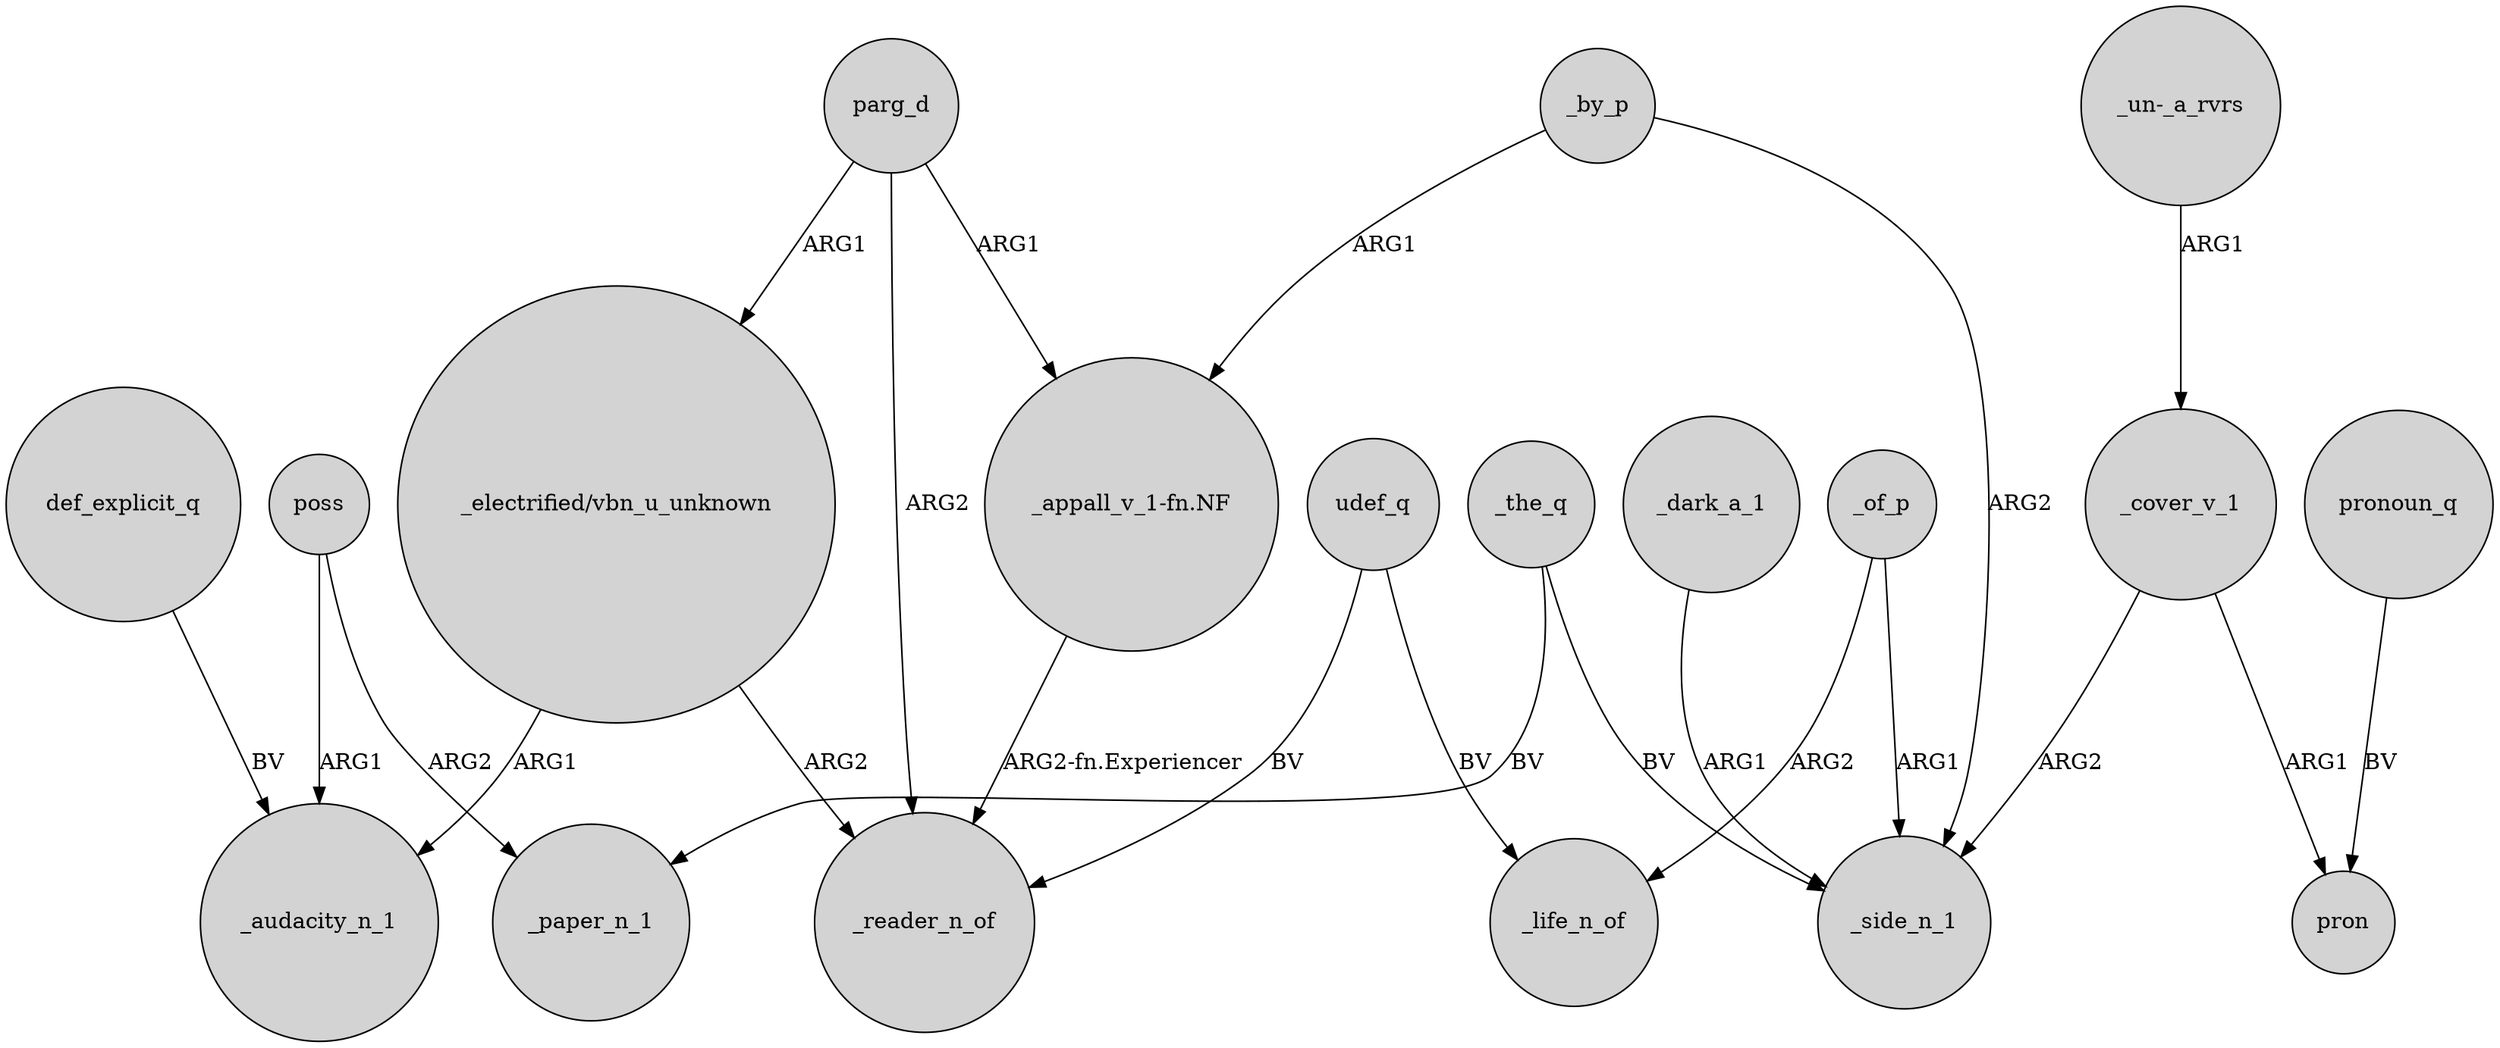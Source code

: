 digraph {
	node [shape=circle style=filled]
	_the_q -> _paper_n_1 [label=BV]
	parg_d -> "_electrified/vbn_u_unknown" [label=ARG1]
	parg_d -> _reader_n_of [label=ARG2]
	_the_q -> _side_n_1 [label=BV]
	udef_q -> _life_n_of [label=BV]
	"_un-_a_rvrs" -> _cover_v_1 [label=ARG1]
	_cover_v_1 -> pron [label=ARG1]
	"_electrified/vbn_u_unknown" -> _reader_n_of [label=ARG2]
	parg_d -> "_appall_v_1-fn.NF" [label=ARG1]
	pronoun_q -> pron [label=BV]
	poss -> _paper_n_1 [label=ARG2]
	_cover_v_1 -> _side_n_1 [label=ARG2]
	"_electrified/vbn_u_unknown" -> _audacity_n_1 [label=ARG1]
	_by_p -> "_appall_v_1-fn.NF" [label=ARG1]
	_by_p -> _side_n_1 [label=ARG2]
	poss -> _audacity_n_1 [label=ARG1]
	def_explicit_q -> _audacity_n_1 [label=BV]
	_of_p -> _side_n_1 [label=ARG1]
	_dark_a_1 -> _side_n_1 [label=ARG1]
	_of_p -> _life_n_of [label=ARG2]
	udef_q -> _reader_n_of [label=BV]
	"_appall_v_1-fn.NF" -> _reader_n_of [label="ARG2-fn.Experiencer"]
}
